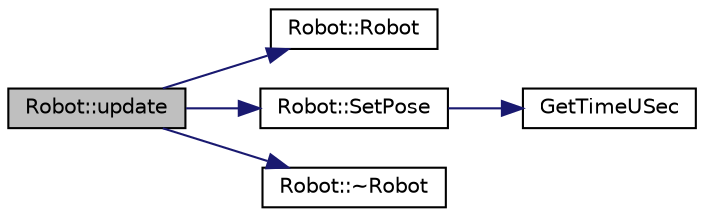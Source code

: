 digraph "Robot::update"
{
 // INTERACTIVE_SVG=YES
  edge [fontname="Helvetica",fontsize="10",labelfontname="Helvetica",labelfontsize="10"];
  node [fontname="Helvetica",fontsize="10",shape=record];
  rankdir="LR";
  Node1 [label="Robot::update",height=0.2,width=0.4,color="black", fillcolor="grey75", style="filled", fontcolor="black"];
  Node1 -> Node2 [color="midnightblue",fontsize="10",style="solid",fontname="Helvetica"];
  Node2 [label="Robot::Robot",height=0.2,width=0.4,color="black", fillcolor="white", style="filled",URL="$d4/d84/class_robot.html#a4fc7c70ae20623f05e06f2ecb388b6c4"];
  Node1 -> Node3 [color="midnightblue",fontsize="10",style="solid",fontname="Helvetica"];
  Node3 [label="Robot::SetPose",height=0.2,width=0.4,color="black", fillcolor="white", style="filled",URL="$d4/d84/class_robot.html#a9c118c4b6d625333e8b8868e5e88824d"];
  Node3 -> Node4 [color="midnightblue",fontsize="10",style="solid",fontname="Helvetica"];
  Node4 [label="GetTimeUSec",height=0.2,width=0.4,color="black", fillcolor="white", style="filled",URL="$dd/d45/ssl-vision_2src_2shared_2util_2timer_8h.html#a5a5e96db0e8e488b521f270a575c05bb"];
  Node1 -> Node5 [color="midnightblue",fontsize="10",style="solid",fontname="Helvetica"];
  Node5 [label="Robot::~Robot",height=0.2,width=0.4,color="black", fillcolor="white", style="filled",URL="$d4/d84/class_robot.html#a924320124b09c2f2ac1621aa210d5f38"];
}
